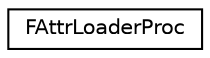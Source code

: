 digraph "Graphical Class Hierarchy"
{
  edge [fontname="Helvetica",fontsize="10",labelfontname="Helvetica",labelfontsize="10"];
  node [fontname="Helvetica",fontsize="10",shape=record];
  rankdir="LR";
  Node1 [label="FAttrLoaderProc",height=0.2,width=0.4,color="black", fillcolor="white", style="filled",URL="$class_f_attr_loader_proc.html"];
}
